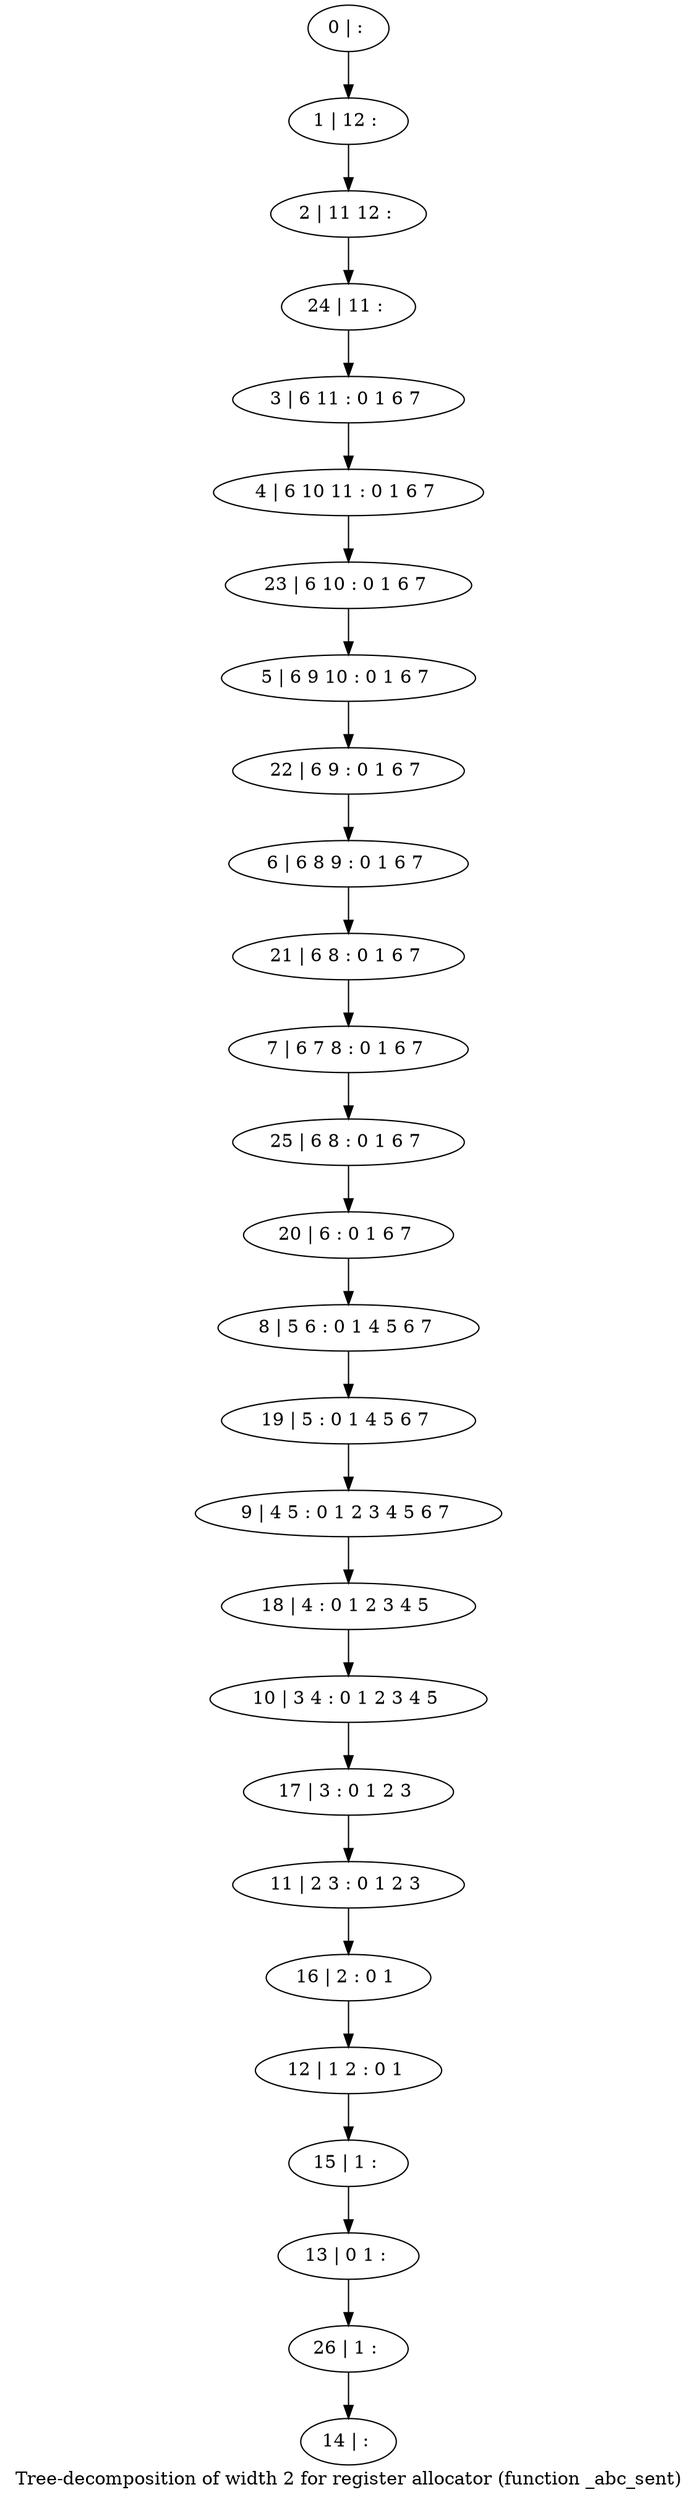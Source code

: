 digraph G {
graph [label="Tree-decomposition of width 2 for register allocator (function _abc_sent)"]
0[label="0 | : "];
1[label="1 | 12 : "];
2[label="2 | 11 12 : "];
3[label="3 | 6 11 : 0 1 6 7 "];
4[label="4 | 6 10 11 : 0 1 6 7 "];
5[label="5 | 6 9 10 : 0 1 6 7 "];
6[label="6 | 6 8 9 : 0 1 6 7 "];
7[label="7 | 6 7 8 : 0 1 6 7 "];
8[label="8 | 5 6 : 0 1 4 5 6 7 "];
9[label="9 | 4 5 : 0 1 2 3 4 5 6 7 "];
10[label="10 | 3 4 : 0 1 2 3 4 5 "];
11[label="11 | 2 3 : 0 1 2 3 "];
12[label="12 | 1 2 : 0 1 "];
13[label="13 | 0 1 : "];
14[label="14 | : "];
15[label="15 | 1 : "];
16[label="16 | 2 : 0 1 "];
17[label="17 | 3 : 0 1 2 3 "];
18[label="18 | 4 : 0 1 2 3 4 5 "];
19[label="19 | 5 : 0 1 4 5 6 7 "];
20[label="20 | 6 : 0 1 6 7 "];
21[label="21 | 6 8 : 0 1 6 7 "];
22[label="22 | 6 9 : 0 1 6 7 "];
23[label="23 | 6 10 : 0 1 6 7 "];
24[label="24 | 11 : "];
25[label="25 | 6 8 : 0 1 6 7 "];
26[label="26 | 1 : "];
0->1 ;
1->2 ;
3->4 ;
15->13 ;
12->15 ;
16->12 ;
11->16 ;
17->11 ;
10->17 ;
18->10 ;
9->18 ;
19->9 ;
8->19 ;
20->8 ;
21->7 ;
6->21 ;
22->6 ;
5->22 ;
23->5 ;
4->23 ;
24->3 ;
2->24 ;
25->20 ;
7->25 ;
26->14 ;
13->26 ;
}
